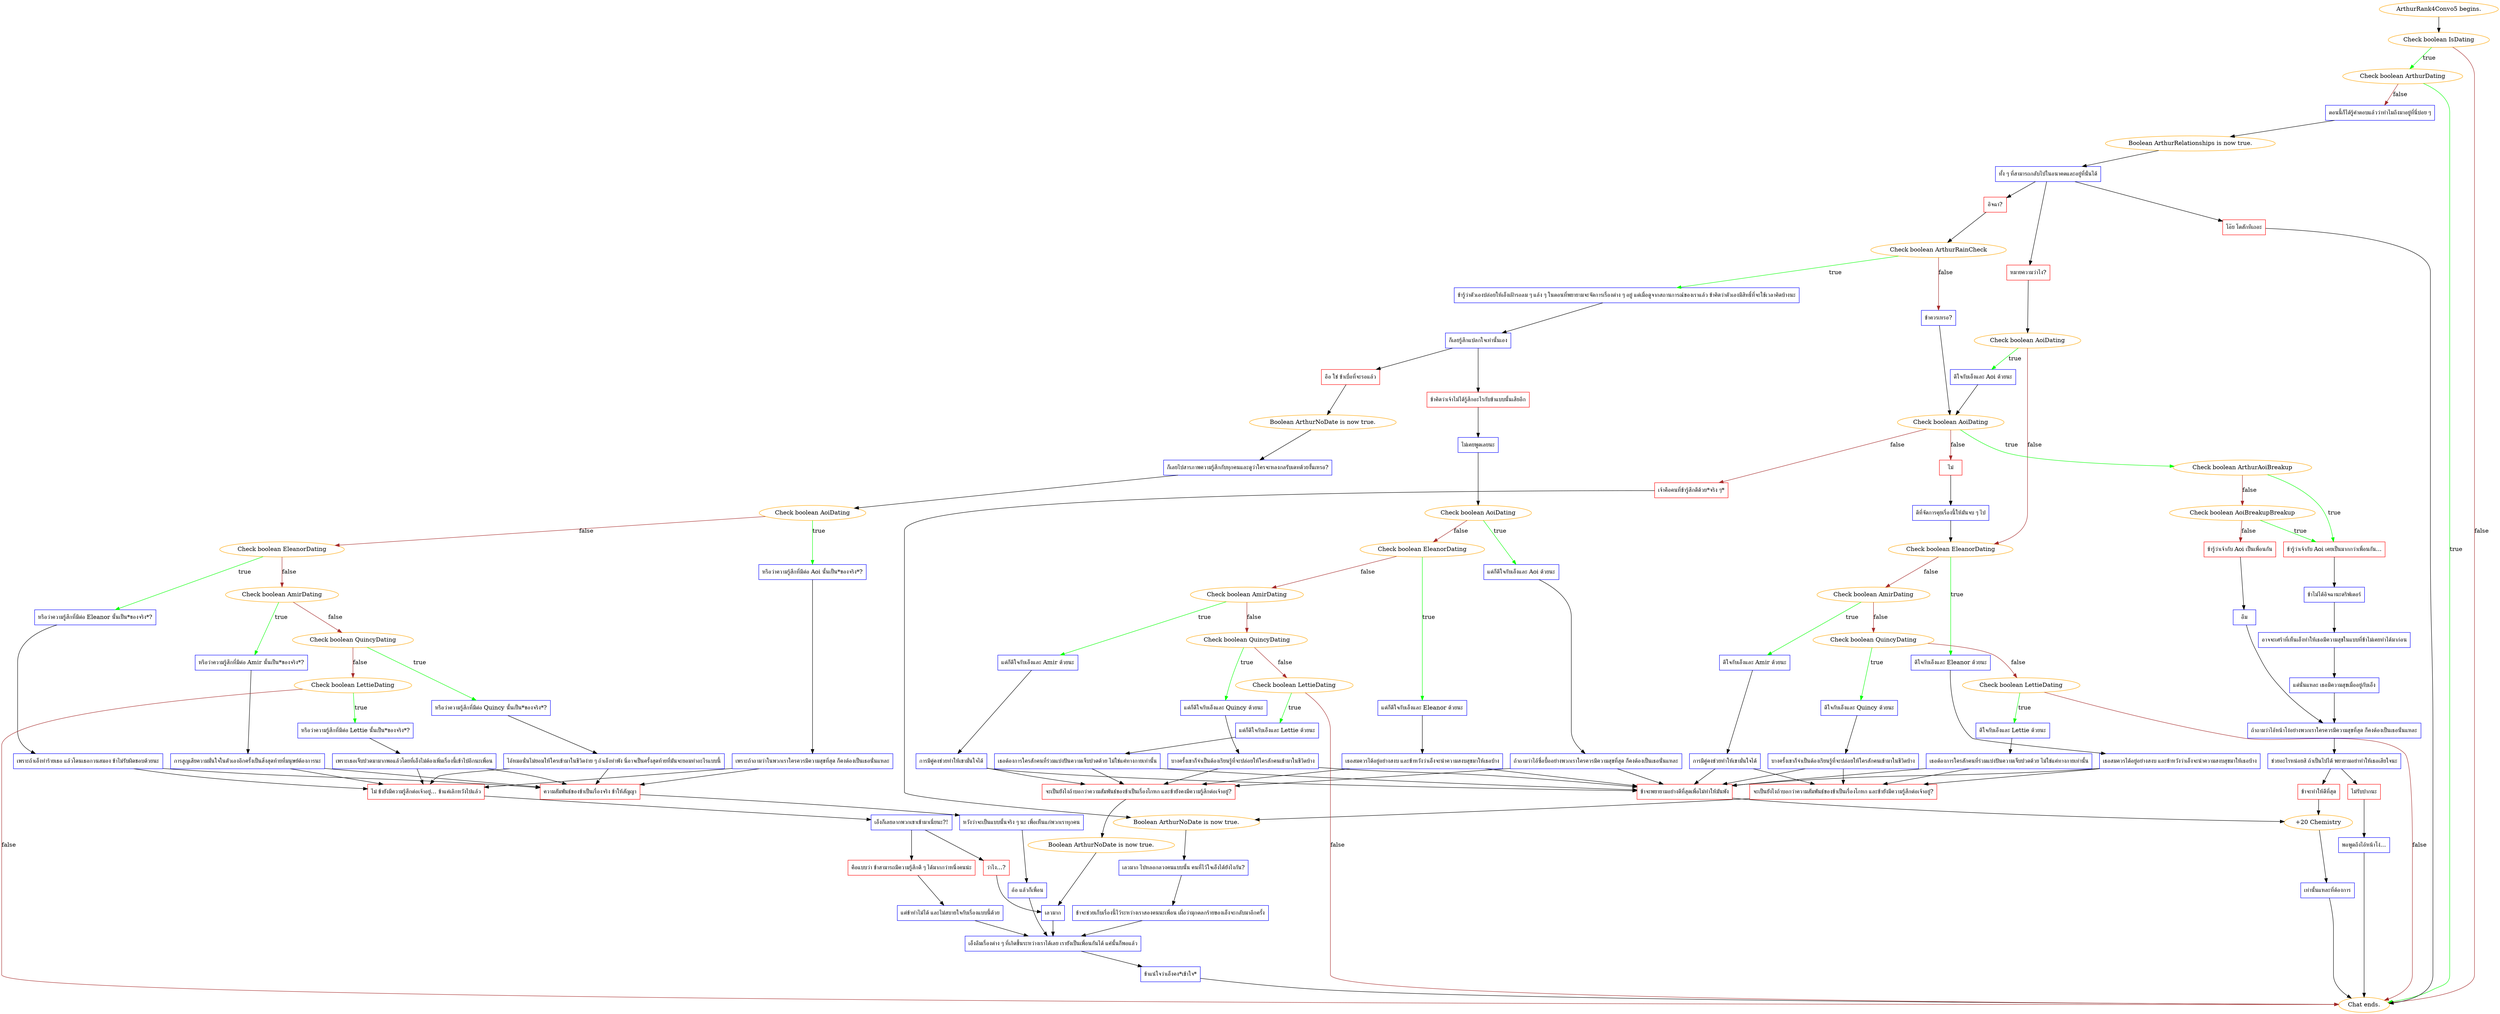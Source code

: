 digraph {
	"ArthurRank4Convo5 begins." [color=orange];
		"ArthurRank4Convo5 begins." -> j2018845881;
	j2018845881 [label="Check boolean IsDating",color=orange];
		j2018845881 -> j2993237603 [label=true,color=green];
		j2018845881 -> "Chat ends." [label=false,color=brown];
	j2993237603 [label="Check boolean ArthurDating",color=orange];
		j2993237603 -> "Chat ends." [label=true,color=green];
		j2993237603 -> j1829414686 [label=false,color=brown];
	"Chat ends." [color=orange];
	j1829414686 [label="ตอนนี้ก็ได้รู้คำตอบแล้วว่าทำไมถึงมาอยู่ที่นี่บ่อย ๆ",shape=box,color=blue];
		j1829414686 -> j269432929;
	j269432929 [label="Boolean ArthurRelationships is now true.",color=orange];
		j269432929 -> j972228878;
	j972228878 [label="ทั้ง ๆ ที่สามารถกลับไปในอนาคตและอยู่ที่นั่นได้",shape=box,color=blue];
		j972228878 -> j805436784;
		j972228878 -> j951600141;
		j972228878 -> j2993137923;
	j805436784 [label="โอ๊ย โตสักทีเถอะ",shape=box,color=red];
		j805436784 -> "Chat ends.";
	j951600141 [label="อิจฉา?",shape=box,color=red];
		j951600141 -> j1876090925;
	j2993137923 [label="หมายความว่าไง?",shape=box,color=red];
		j2993137923 -> j3574252422;
	j1876090925 [label="Check boolean ArthurRainCheck",color=orange];
		j1876090925 -> j3153960585 [label=true,color=green];
		j1876090925 -> j2613635 [label=false,color=brown];
	j3574252422 [label="Check boolean AoiDating",color=orange];
		j3574252422 -> j1430333103 [label=true,color=green];
		j3574252422 -> j1759626161 [label=false,color=brown];
	j3153960585 [label="ข้ารู้ว่าตัวเองปล่อยให้เอ็งเฝ้ารอลม ๆ แล้ง ๆ ในตอนที่พยายามจะจัดการเรื่องต่าง ๆ อยู่ แต่เมื่อดูจากสถานการณ์ของเราแล้ว ข้าคิดว่าตัวเองมีสิทธิ์ที่จะใช้เวลาคิดบ้างนะ",shape=box,color=blue];
		j3153960585 -> j2752424016;
	j2613635 [label="ข้าควรเหรอ?",shape=box,color=blue];
		j2613635 -> j2279261553;
	j1430333103 [label="ดีใจกับเอ็งและ Aoi ด้วยนะ",shape=box,color=blue];
		j1430333103 -> j2279261553;
	j1759626161 [label="Check boolean EleanorDating",color=orange];
		j1759626161 -> j3891488902 [label=true,color=green];
		j1759626161 -> j4274557196 [label=false,color=brown];
	j2752424016 [label="ก็เลยรู้สึกแปลกใจเท่านั้นเอง",shape=box,color=blue];
		j2752424016 -> j445404647;
		j2752424016 -> j969090578;
	j2279261553 [label="Check boolean AoiDating",color=orange];
		j2279261553 -> j1863277533 [label=true,color=green];
		j2279261553 -> j3423223085 [label=false,color=brown];
		j2279261553 -> j3380979762 [label=false,color=brown];
	j3891488902 [label="ดีใจกับเอ็งและ Eleanor ด้วยนะ",shape=box,color=blue];
		j3891488902 -> j691310684;
	j4274557196 [label="Check boolean AmirDating",color=orange];
		j4274557196 -> j4153945950 [label=true,color=green];
		j4274557196 -> j1675108729 [label=false,color=brown];
	j445404647 [label="ข้าคิดว่าเจ้าไม่ได้รู้สึกอะไรกับข้าแบบนั้นเสียอีก",shape=box,color=red];
		j445404647 -> j320761850;
	j969090578 [label="อือ ใช่ ข้าเบื่อที่จะรอแล้ว",shape=box,color=red];
		j969090578 -> j4012960336;
	j1863277533 [label="Check boolean ArthurAoiBreakup",color=orange];
		j1863277533 -> j3771580335 [label=true,color=green];
		j1863277533 -> j1641706424 [label=false,color=brown];
	j3423223085 [label="ไม่",shape=box,color=red];
		j3423223085 -> j491225742;
	j3380979762 [label="เจ้าคือคนที่ข้ารู้สึกดีด้วย*จริง ๆ*",shape=box,color=red];
		j3380979762 -> j3627239636;
	j691310684 [label="เธอสมควรได้อยู่อย่างสงบ และข้าหวังว่าเอ็งจะนำความสงบสุขมาให้เธอบ้าง",shape=box,color=blue];
		j691310684 -> j2267820738;
		j691310684 -> j897442219;
	j4153945950 [label="ดีใจกับเอ็งและ Amir ด้วยนะ",shape=box,color=blue];
		j4153945950 -> j552900447;
	j1675108729 [label="Check boolean QuincyDating",color=orange];
		j1675108729 -> j3800214606 [label=true,color=green];
		j1675108729 -> j3895399393 [label=false,color=brown];
	j320761850 [label="ไม่เคยพูดเลยนะ",shape=box,color=blue];
		j320761850 -> j1292584064;
	j4012960336 [label="Boolean ArthurNoDate is now true.",color=orange];
		j4012960336 -> j1143528272;
	j3771580335 [label="ข้ารู้ว่าเจ้ากับ Aoi เคยเป็นมากกว่าเพื่อนกัน...",shape=box,color=red];
		j3771580335 -> j124864069;
	j1641706424 [label="Check boolean AoiBreakupBreakup",color=orange];
		j1641706424 -> j3771580335 [label=true,color=green];
		j1641706424 -> j1610409453 [label=false,color=brown];
	j491225742 [label="ดีที่จัดการคุยเรื่องนี้ให้มันจบ ๆ ไป",shape=box,color=blue];
		j491225742 -> j1759626161;
	j3627239636 [label="Boolean ArthurNoDate is now true.",color=orange];
		j3627239636 -> j4233589099;
	j2267820738 [label="ข้าจะพยายามอย่างดีที่สุดเพื่อไม่ทำให้มันพัง",shape=box,color=red];
		j2267820738 -> j3807456481;
	j897442219 [label="จะเป็นยังไงถ้าบอกว่าความสัมพันธ์ของข้าเป็นเรื่องโกหก และข้ายังมีความรู้สึกต่อเจ้าอยู่?",shape=box,color=red];
		j897442219 -> j3627239636;
	j552900447 [label="การมีคู่คงช่วยทำให้เขามั่นใจได้",shape=box,color=blue];
		j552900447 -> j2267820738;
		j552900447 -> j897442219;
	j3800214606 [label="ดีใจกับเอ็งและ Quincy ด้วยนะ",shape=box,color=blue];
		j3800214606 -> j1033247774;
	j3895399393 [label="Check boolean LettieDating",color=orange];
		j3895399393 -> j1871748727 [label=true,color=green];
		j3895399393 -> "Chat ends." [label=false,color=brown];
	j1292584064 [label="Check boolean AoiDating",color=orange];
		j1292584064 -> j834510516 [label=true,color=green];
		j1292584064 -> j1044422633 [label=false,color=brown];
	j1143528272 [label="ก็เลยไปสารภาพความรู้สึกกับทุกคนและดูว่าใครจะหลงกลรับเดทด้วยงั้นเหรอ?",shape=box,color=blue];
		j1143528272 -> j2578975380;
	j124864069 [label="ข้าไม่ได้อิจฉานะดริฟเตอร์",shape=box,color=blue];
		j124864069 -> j3370813025;
	j1610409453 [label="ข้ารู้ว่าเจ้ากับ Aoi เป็นเพื่อนกัน",shape=box,color=red];
		j1610409453 -> j2723995875;
	j4233589099 [label="เลวมาก ไปหลอกลวงคนแบบนั้น คนที่ไว้ใจเอ็งได้ยังไงกัน?",shape=box,color=blue];
		j4233589099 -> j998763512;
	j3807456481 [label="+20 Chemistry",color=orange];
		j3807456481 -> j428056549;
	j1033247774 [label="บางครั้งเขาก็จำเป็นต้องเรียนรู้ที่จะปล่อยให้ใครสักคนเข้ามาในชีวิตบ้าง",shape=box,color=blue];
		j1033247774 -> j2267820738;
		j1033247774 -> j897442219;
	j1871748727 [label="ดีใจกับเอ็งและ Lettie ด้วยนะ",shape=box,color=blue];
		j1871748727 -> j391504267;
	j834510516 [label="แต่ก็ดีใจกับเอ็งและ Aoi ด้วยนะ",shape=box,color=blue];
		j834510516 -> j1851511825;
	j1044422633 [label="Check boolean EleanorDating",color=orange];
		j1044422633 -> j2189537684 [label=true,color=green];
		j1044422633 -> j2191467577 [label=false,color=brown];
	j2578975380 [label="Check boolean AoiDating",color=orange];
		j2578975380 -> j2903665617 [label=true,color=green];
		j2578975380 -> j1553816266 [label=false,color=brown];
	j3370813025 [label="อาจจะเศร้าที่เห็นเอ็งทำให้เธอมีความสุขในแบบที่ข้าไม่เคยทำได้มาก่อน",shape=box,color=blue];
		j3370813025 -> j3283111205;
	j2723995875 [label="อืม",shape=box,color=blue];
		j2723995875 -> j1692954415;
	j998763512 [label="ข้าจะช่วยเก็บเรื่องนี้ไว้ระหว่างเราสองคนนะเพื่อน เผื่อว่ามุกตลกร้ายของเอ็งจะกลับมาอีกครั้ง",shape=box,color=blue];
		j998763512 -> j1506119510;
	j428056549 [label="เท่านั้นแหละที่ต้องการ",shape=box,color=blue];
		j428056549 -> "Chat ends.";
	j391504267 [label="เธอต้องการใครสักคนที่ร่วมแบ่งปันความเจ็บปวดด้วย ไม่ใช่แค่ทางกายเท่านั้น",shape=box,color=blue];
		j391504267 -> j2267820738;
		j391504267 -> j897442219;
	j1851511825 [label="ถ้าถามว่าไอ้ซื่อบื้ออย่างพวกเราใครควรมีความสุขที่สุด ก็คงต้องเป็นเธอนั่นแหละ",shape=box,color=blue];
		j1851511825 -> j2267820738;
		j1851511825 -> j3513538777;
	j2189537684 [label="แต่ก็ดีใจกับเอ็งและ Eleanor ด้วยนะ",shape=box,color=blue];
		j2189537684 -> j3945014481;
	j2191467577 [label="Check boolean AmirDating",color=orange];
		j2191467577 -> j156791831 [label=true,color=green];
		j2191467577 -> j3786569169 [label=false,color=brown];
	j2903665617 [label="หรือว่าความรู้สึกที่มีต่อ Aoi นั้นเป็น*ของจริง*?",shape=box,color=blue];
		j2903665617 -> j1568519456;
	j1553816266 [label="Check boolean EleanorDating",color=orange];
		j1553816266 -> j1223233297 [label=true,color=green];
		j1553816266 -> j2704905820 [label=false,color=brown];
	j3283111205 [label="แต่นั่นแหละ เธอมีความสุขเมื่ออยู่กับเอ็ง",shape=box,color=blue];
		j3283111205 -> j1692954415;
	j1692954415 [label="ถ้าถามว่าไอ้หน้าโง่อย่างพวกเราใครควรมีความสุขที่สุด ก็คงต้องเป็นเธอนั่นแหละ",shape=box,color=blue];
		j1692954415 -> j673016170;
	j1506119510 [label="เอ็งลืมเรื่องต่าง ๆ ที่เกิดขึ้นระหว่างเราได้เลย เรายังเป็นเพื่อนกันได้ แค่นั้นก็พอแล้ว",shape=box,color=blue];
		j1506119510 -> j3697632702;
	j3513538777 [label="จะเป็นยังไงถ้าบอกว่าความสัมพันธ์ของข้าเป็นเรื่องโกหก และข้ายังคงมีความรู้สึกต่อเจ้าอยู่?",shape=box,color=red];
		j3513538777 -> j3847966382;
	j3945014481 [label="เธอสมควรได้อยู่อย่างสงบ และข้าหวังว่าเอ็งจะนำความสงบสุขมาให้เธอบ้าง",shape=box,color=blue];
		j3945014481 -> j2267820738;
		j3945014481 -> j3513538777;
	j156791831 [label="แต่ก็ดีใจกับเอ็งและ Amir ด้วยนะ",shape=box,color=blue];
		j156791831 -> j2363467748;
	j3786569169 [label="Check boolean QuincyDating",color=orange];
		j3786569169 -> j353718947 [label=true,color=green];
		j3786569169 -> j500909637 [label=false,color=brown];
	j1568519456 [label="เพราะถ้าถามว่าในพวกเราใครควรมีความสุขที่สุด ก็คงต้องเป็นเธอนั่นแหละ",shape=box,color=blue];
		j1568519456 -> j2789250265;
		j1568519456 -> j2521408261;
	j1223233297 [label="หรือว่าความรู้สึกที่มีต่อ Eleanor นั้นเป็น*ของจริง*?",shape=box,color=blue];
		j1223233297 -> j1329032576;
	j2704905820 [label="Check boolean AmirDating",color=orange];
		j2704905820 -> j1461922103 [label=true,color=green];
		j2704905820 -> j1535484838 [label=false,color=brown];
	j673016170 [label="ช่วยอะไรหน่อยสิ ถ้าเป็นไปได้ พยายามอย่าทำให้เธอเสียใจนะ",shape=box,color=blue];
		j673016170 -> j1434173241;
		j673016170 -> j1561670257;
	j3697632702 [label="ข้าแน่ใจว่าเอ็งคง*เข้าใจ*",shape=box,color=blue];
		j3697632702 -> "Chat ends.";
	j3847966382 [label="Boolean ArthurNoDate is now true.",color=orange];
		j3847966382 -> j943120626;
	j2363467748 [label="การมีคู่คงช่วยทำให้เขามั่นใจได้",shape=box,color=blue];
		j2363467748 -> j2267820738;
		j2363467748 -> j3513538777;
	j353718947 [label="แต่ก็ดีใจกับเอ็งและ Quincy ด้วยนะ",shape=box,color=blue];
		j353718947 -> j468473626;
	j500909637 [label="Check boolean LettieDating",color=orange];
		j500909637 -> j1755659092 [label=true,color=green];
		j500909637 -> "Chat ends." [label=false,color=brown];
	j2789250265 [label="ความสัมพันธ์ของข้าเป็นเรื่องจริง ข้าให้สัญญา",shape=box,color=red];
		j2789250265 -> j3707037685;
	j2521408261 [label="ไม่ ข้ายังมีความรู้สึกต่อเจ้าอยู่... ข้าแค่เลิกหวังไปแล้ว",shape=box,color=red];
		j2521408261 -> j431260833;
	j1329032576 [label="เพราะถ้าเอ็งทำร้ายเธอ แล้วโดนเธอกวนสมอง ข้าไม่รับผิดชอบด้วยนะ",shape=box,color=blue];
		j1329032576 -> j2789250265;
		j1329032576 -> j2521408261;
	j1461922103 [label="หรือว่าความรู้สึกที่มีต่อ Amir นั้นเป็น*ของจริง*?",shape=box,color=blue];
		j1461922103 -> j1757490745;
	j1535484838 [label="Check boolean QuincyDating",color=orange];
		j1535484838 -> j1236065104 [label=true,color=green];
		j1535484838 -> j2093702655 [label=false,color=brown];
	j1434173241 [label="ข้าจะทำให้ดีที่สุด",shape=box,color=red];
		j1434173241 -> j3807456481;
	j1561670257 [label="ไม่รับปากนะ",shape=box,color=red];
		j1561670257 -> j3573734342;
	j943120626 [label="เลวมาก",shape=box,color=blue];
		j943120626 -> j1506119510;
	j468473626 [label="บางครั้งเขาก็จำเป็นต้องเรียนรู้ที่จะปล่อยให้ใครสักคนเข้ามาในชีวิตบ้าง",shape=box,color=blue];
		j468473626 -> j2267820738;
		j468473626 -> j3513538777;
	j1755659092 [label="แต่ก็ดีใจกับเอ็งและ Lettie ด้วยนะ",shape=box,color=blue];
		j1755659092 -> j1516332168;
	j3707037685 [label="หวังว่าจะเป็นแบบนั้นจริง ๆ นะ เพื่อเห็นแก่พวกเราทุกคน",shape=box,color=blue];
		j3707037685 -> j3627411037;
	j431260833 [label="เอ็งก็เลยลากพวกเขาเข้ามาเนี่ยนะ?!",shape=box,color=blue];
		j431260833 -> j923283263;
		j431260833 -> j3479168320;
	j1757490745 [label="การสูญเสียความมั่นใจในตัวเองอีกครั้งเป็นสิ่งสุดท้ายที่มนุษย์ต้องการนะ",shape=box,color=blue];
		j1757490745 -> j2789250265;
		j1757490745 -> j2521408261;
	j1236065104 [label="หรือว่าความรู้สึกที่มีต่อ Quincy นั้นเป็น*ของจริง*?",shape=box,color=blue];
		j1236065104 -> j395748051;
	j2093702655 [label="Check boolean LettieDating",color=orange];
		j2093702655 -> j3115413968 [label=true,color=green];
		j2093702655 -> "Chat ends." [label=false,color=brown];
	j3573734342 [label="พอพูดถึงไอ้หน้าโง่...",shape=box,color=blue];
		j3573734342 -> "Chat ends.";
	j1516332168 [label="เธอต้องการใครสักคนที่ร่วมแบ่งปันความเจ็บปวดด้วย ไม่ใช่แค่ทางกายเท่านั้น",shape=box,color=blue];
		j1516332168 -> j2267820738;
		j1516332168 -> j3513538777;
	j3627411037 [label="อ้อ แล้วก็เพื่อน",shape=box,color=blue];
		j3627411037 -> j1506119510;
	j923283263 [label="คือแบบว่า ข้าสามารถมีความรู้สึกดี ๆ ได้มากกว่าหนึ่งคนน่ะ",shape=box,color=red];
		j923283263 -> j3038523251;
	j3479168320 [label="ว่าไง...?",shape=box,color=red];
		j3479168320 -> j943120626;
	j395748051 [label="ไอ้หมอนั่นไม่ยอมให้ใครเข้ามาในชีวิตง่าย ๆ ถ้าเอ็งทำพัง นี่อาจเป็นครั้งสุดท้ายที่มันจะยอมทำอะไรแบบนี้",shape=box,color=blue];
		j395748051 -> j2789250265;
		j395748051 -> j2521408261;
	j3115413968 [label="หรือว่าความรู้สึกที่มีต่อ Lettie นั้นเป็น*ของจริง*?",shape=box,color=blue];
		j3115413968 -> j3803578386;
	j3038523251 [label="แต่ข้าทำไม่ได้ และไม่สบายใจกับเรื่องแบบนี้ด้วย",shape=box,color=blue];
		j3038523251 -> j1506119510;
	j3803578386 [label="เพราะเธอเจ็บปวดมามากพอแล้วโดยที่เอ็งไม่ต้องเพิ่มเรื่องนี้เข้าไปอีกนะเพื่อน",shape=box,color=blue];
		j3803578386 -> j2789250265;
		j3803578386 -> j2521408261;
}